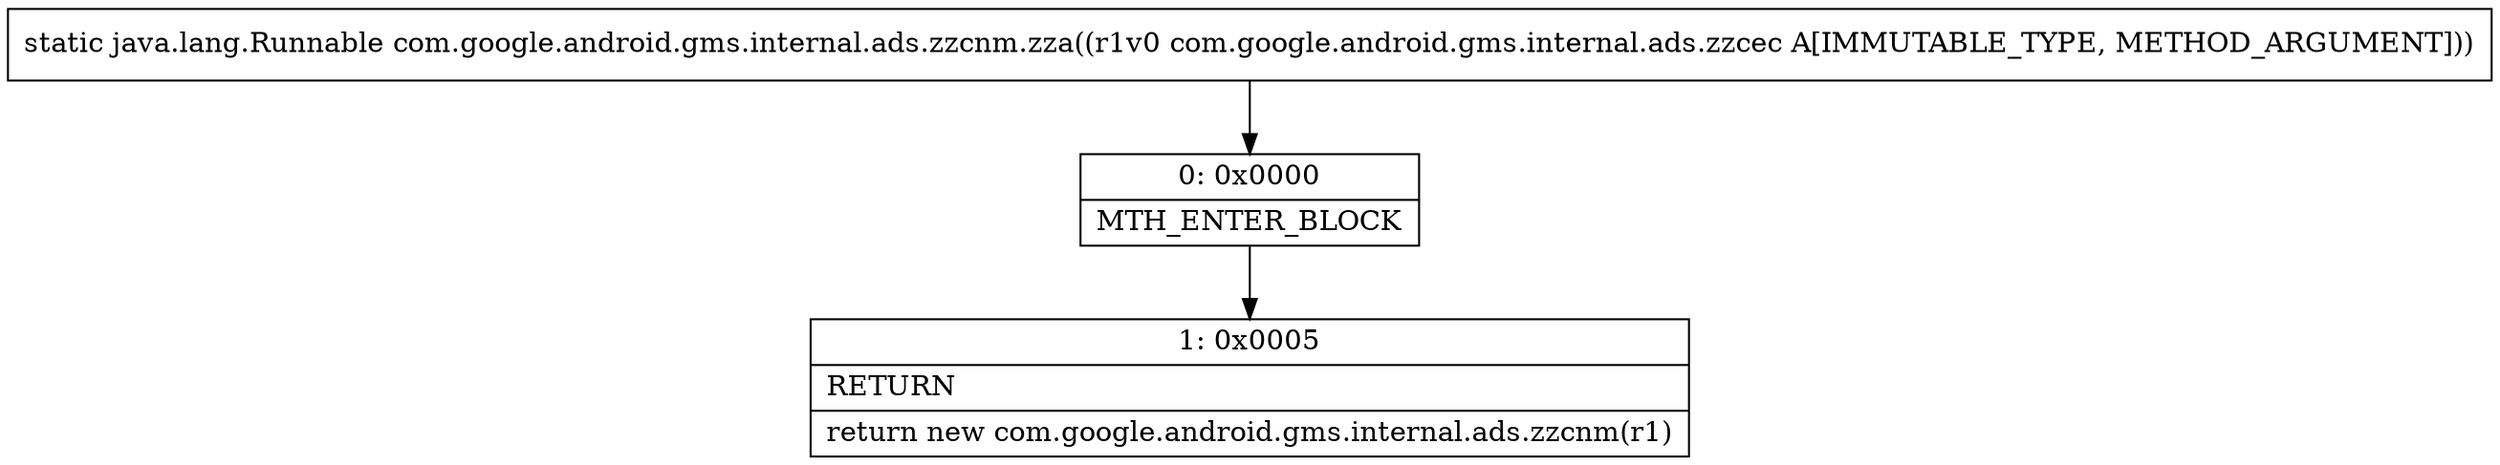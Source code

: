 digraph "CFG forcom.google.android.gms.internal.ads.zzcnm.zza(Lcom\/google\/android\/gms\/internal\/ads\/zzcec;)Ljava\/lang\/Runnable;" {
Node_0 [shape=record,label="{0\:\ 0x0000|MTH_ENTER_BLOCK\l}"];
Node_1 [shape=record,label="{1\:\ 0x0005|RETURN\l|return new com.google.android.gms.internal.ads.zzcnm(r1)\l}"];
MethodNode[shape=record,label="{static java.lang.Runnable com.google.android.gms.internal.ads.zzcnm.zza((r1v0 com.google.android.gms.internal.ads.zzcec A[IMMUTABLE_TYPE, METHOD_ARGUMENT])) }"];
MethodNode -> Node_0;
Node_0 -> Node_1;
}

